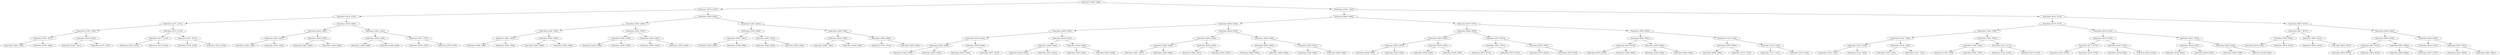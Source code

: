 digraph G{
1292353677 [label="Node{data=[5309, 5309]}"]
1292353677 -> 501606722
501606722 [label="Node{data=[2579, 2579]}"]
501606722 -> 277434670
277434670 [label="Node{data=[2279, 2279]}"]
277434670 -> 1105616311
1105616311 [label="Node{data=[2271, 2271]}"]
1105616311 -> 840367790
840367790 [label="Node{data=[1704, 1704]}"]
840367790 -> 9158231
9158231 [label="Node{data=[1067, 1067]}"]
9158231 -> 1515294537
1515294537 [label="Node{data=[1060, 1060]}"]
9158231 -> 690580049
690580049 [label="Node{data=[1088, 1088]}"]
840367790 -> 751764052
751764052 [label="Node{data=[2253, 2253]}"]
751764052 -> 1902868636
1902868636 [label="Node{data=[2221, 2221]}"]
751764052 -> 664177215
664177215 [label="Node{data=[2270, 2270]}"]
1105616311 -> 1167005566
1167005566 [label="Node{data=[2275, 2275]}"]
1167005566 -> 285630521
285630521 [label="Node{data=[2273, 2273]}"]
285630521 -> 990074141
990074141 [label="Node{data=[2272, 2272]}"]
285630521 -> 676853552
676853552 [label="Node{data=[2274, 2274]}"]
1167005566 -> 358490531
358490531 [label="Node{data=[2277, 2277]}"]
358490531 -> 930843801
930843801 [label="Node{data=[2276, 2276]}"]
358490531 -> 376544470
376544470 [label="Node{data=[2278, 2278]}"]
277434670 -> 17307487
17307487 [label="Node{data=[2287, 2287]}"]
17307487 -> 1707048420
1707048420 [label="Node{data=[2283, 2283]}"]
1707048420 -> 239811214
239811214 [label="Node{data=[2281, 2281]}"]
239811214 -> 348553405
348553405 [label="Node{data=[2280, 2280]}"]
239811214 -> 1429594005
1429594005 [label="Node{data=[2282, 2282]}"]
1707048420 -> 1266407562
1266407562 [label="Node{data=[2285, 2285]}"]
1266407562 -> 481494049
481494049 [label="Node{data=[2284, 2284]}"]
1266407562 -> 1011919970
1011919970 [label="Node{data=[2286, 2286]}"]
17307487 -> 1197610250
1197610250 [label="Node{data=[2291, 2291]}"]
1197610250 -> 1380465380
1380465380 [label="Node{data=[2289, 2289]}"]
1380465380 -> 1449045632
1449045632 [label="Node{data=[2288, 2288]}"]
1380465380 -> 1876179861
1876179861 [label="Node{data=[2290, 2290]}"]
1197610250 -> 952744224
952744224 [label="Node{data=[2577, 2577]}"]
952744224 -> 725953479
725953479 [label="Node{data=[2576, 2576]}"]
952744224 -> 139246209
139246209 [label="Node{data=[2578, 2578]}"]
501606722 -> 1183461518
1183461518 [label="Node{data=[2595, 2595]}"]
1183461518 -> 863994310
863994310 [label="Node{data=[2587, 2587]}"]
863994310 -> 837197693
837197693 [label="Node{data=[2583, 2583]}"]
837197693 -> 1553183602
1553183602 [label="Node{data=[2581, 2581]}"]
1553183602 -> 1267394094
1267394094 [label="Node{data=[2580, 2580]}"]
1553183602 -> 78921512
78921512 [label="Node{data=[2582, 2582]}"]
837197693 -> 28067252
28067252 [label="Node{data=[2585, 2585]}"]
28067252 -> 1088782032
1088782032 [label="Node{data=[2584, 2584]}"]
28067252 -> 1556237172
1556237172 [label="Node{data=[2586, 2586]}"]
863994310 -> 2041213627
2041213627 [label="Node{data=[2591, 2591]}"]
2041213627 -> 449321439
449321439 [label="Node{data=[2589, 2589]}"]
449321439 -> 1899030440
1899030440 [label="Node{data=[2588, 2588]}"]
449321439 -> 1072143121
1072143121 [label="Node{data=[2590, 2590]}"]
2041213627 -> 368183804
368183804 [label="Node{data=[2593, 2593]}"]
368183804 -> 1328475260
1328475260 [label="Node{data=[2592, 2592]}"]
368183804 -> 970284950
970284950 [label="Node{data=[2594, 2594]}"]
1183461518 -> 988378286
988378286 [label="Node{data=[2603, 2603]}"]
988378286 -> 1070671846
1070671846 [label="Node{data=[2599, 2599]}"]
1070671846 -> 119828844
119828844 [label="Node{data=[2597, 2597]}"]
119828844 -> 345946097
345946097 [label="Node{data=[2596, 2596]}"]
119828844 -> 1705242056
1705242056 [label="Node{data=[2598, 2598]}"]
1070671846 -> 1400572045
1400572045 [label="Node{data=[2601, 2601]}"]
1400572045 -> 2012261535
2012261535 [label="Node{data=[2600, 2600]}"]
1400572045 -> 380677295
380677295 [label="Node{data=[2602, 2602]}"]
988378286 -> 1820843548
1820843548 [label="Node{data=[3200, 3200]}"]
1820843548 -> 1739820129
1739820129 [label="Node{data=[2605, 2605]}"]
1739820129 -> 357908572
357908572 [label="Node{data=[2604, 2604]}"]
1739820129 -> 110314381
110314381 [label="Node{data=[2606, 2606]}"]
1820843548 -> 1421216381
1421216381 [label="Node{data=[4659, 4659]}"]
1421216381 -> 798839822
798839822 [label="Node{data=[3781, 3781]}"]
1421216381 -> 276149761
276149761 [label="Node{data=[4950, 4950]}"]
1292353677 -> 208015529
208015529 [label="Node{data=[7220, 7220]}"]
208015529 -> 1751582394
1751582394 [label="Node{data=[6499, 6499]}"]
1751582394 -> 757011100
757011100 [label="Node{data=[6446, 6446]}"]
757011100 -> 275213440
275213440 [label="Node{data=[6438, 6438]}"]
275213440 -> 741918077
741918077 [label="Node{data=[6434, 6434]}"]
741918077 -> 2084193430
2084193430 [label="Node{data=[6266, 6266]}"]
2084193430 -> 694432383
694432383 [label="Node{data=[5449, 5449]}"]
2084193430 -> 46942399
46942399 [label="Node{data=[6433, 6433]}"]
741918077 -> 1748334262
1748334262 [label="Node{data=[6436, 6436]}"]
1748334262 -> 1183154642
1183154642 [label="Node{data=[6435, 6435]}"]
1748334262 -> 1325053111
1325053111 [label="Node{data=[6437, 6437]}"]
275213440 -> 773035111
773035111 [label="Node{data=[6442, 6442]}"]
773035111 -> 1842399189
1842399189 [label="Node{data=[6440, 6440]}"]
1842399189 -> 120668332
120668332 [label="Node{data=[6439, 6439]}"]
1842399189 -> 477430769
477430769 [label="Node{data=[6441, 6441]}"]
773035111 -> 787942580
787942580 [label="Node{data=[6444, 6444]}"]
787942580 -> 1165138128
1165138128 [label="Node{data=[6443, 6443]}"]
787942580 -> 1212912882
1212912882 [label="Node{data=[6445, 6445]}"]
757011100 -> 2081778817
2081778817 [label="Node{data=[6454, 6454]}"]
2081778817 -> 1787907355
1787907355 [label="Node{data=[6450, 6450]}"]
1787907355 -> 997522561
997522561 [label="Node{data=[6448, 6448]}"]
997522561 -> 789316377
789316377 [label="Node{data=[6447, 6447]}"]
997522561 -> 2016023325
2016023325 [label="Node{data=[6449, 6449]}"]
1787907355 -> 414412950
414412950 [label="Node{data=[6452, 6452]}"]
414412950 -> 71243765
71243765 [label="Node{data=[6451, 6451]}"]
414412950 -> 1264896160
1264896160 [label="Node{data=[6453, 6453]}"]
2081778817 -> 1677625386
1677625386 [label="Node{data=[6495, 6495]}"]
1677625386 -> 1615491843
1615491843 [label="Node{data=[6493, 6493]}"]
1615491843 -> 473321536
473321536 [label="Node{data=[6492, 6492]}"]
1615491843 -> 1903868590
1903868590 [label="Node{data=[6494, 6494]}"]
1677625386 -> 1716704115
1716704115 [label="Node{data=[6497, 6497]}"]
1716704115 -> 1429436113
1429436113 [label="Node{data=[6496, 6496]}"]
1716704115 -> 2066323559
2066323559 [label="Node{data=[6498, 6498]}"]
1751582394 -> 1596121702
1596121702 [label="Node{data=[6577, 6577]}"]
1596121702 -> 798714810
798714810 [label="Node{data=[6569, 6569]}"]
798714810 -> 1641026918
1641026918 [label="Node{data=[6503, 6503]}"]
1641026918 -> 1452098459
1452098459 [label="Node{data=[6501, 6501]}"]
1452098459 -> 519351038
519351038 [label="Node{data=[6500, 6500]}"]
1452098459 -> 1791415329
1791415329 [label="Node{data=[6502, 6502]}"]
1641026918 -> 199006010
199006010 [label="Node{data=[6505, 6505]}"]
199006010 -> 930188353
930188353 [label="Node{data=[6504, 6504]}"]
199006010 -> 208233227
208233227 [label="Node{data=[6539, 6539]}"]
798714810 -> 1355995515
1355995515 [label="Node{data=[6573, 6573]}"]
1355995515 -> 1071178012
1071178012 [label="Node{data=[6571, 6571]}"]
1071178012 -> 82862370
82862370 [label="Node{data=[6570, 6570]}"]
1071178012 -> 1137064844
1137064844 [label="Node{data=[6572, 6572]}"]
1355995515 -> 93928334
93928334 [label="Node{data=[6575, 6575]}"]
93928334 -> 2100427296
2100427296 [label="Node{data=[6574, 6574]}"]
93928334 -> 2060414421
2060414421 [label="Node{data=[6576, 6576]}"]
1596121702 -> 136786779
136786779 [label="Node{data=[6585, 6585]}"]
136786779 -> 1143880858
1143880858 [label="Node{data=[6581, 6581]}"]
1143880858 -> 918302405
918302405 [label="Node{data=[6579, 6579]}"]
918302405 -> 932989954
932989954 [label="Node{data=[6578, 6578]}"]
918302405 -> 101715009
101715009 [label="Node{data=[6580, 6580]}"]
1143880858 -> 871316213
871316213 [label="Node{data=[6583, 6583]}"]
871316213 -> 1693638731
1693638731 [label="Node{data=[6582, 6582]}"]
871316213 -> 828066955
828066955 [label="Node{data=[6584, 6584]}"]
136786779 -> 925842661
925842661 [label="Node{data=[7216, 7216]}"]
925842661 -> 2111672423
2111672423 [label="Node{data=[6587, 6587]}"]
2111672423 -> 249481007
249481007 [label="Node{data=[6586, 6586]}"]
2111672423 -> 1695214955
1695214955 [label="Node{data=[7215, 7215]}"]
925842661 -> 730606907
730606907 [label="Node{data=[7218, 7218]}"]
730606907 -> 985910917
985910917 [label="Node{data=[7217, 7217]}"]
730606907 -> 1121747277
1121747277 [label="Node{data=[7219, 7219]}"]
208015529 -> 1880055240
1880055240 [label="Node{data=[8191, 8191]}"]
1880055240 -> 975196935
975196935 [label="Node{data=[8175, 8175]}"]
975196935 -> 506660128
506660128 [label="Node{data=[7228, 7228]}"]
506660128 -> 943925570
943925570 [label="Node{data=[7224, 7224]}"]
943925570 -> 841536159
841536159 [label="Node{data=[7222, 7222]}"]
841536159 -> 178788278
178788278 [label="Node{data=[7221, 7221]}"]
841536159 -> 213129670
213129670 [label="Node{data=[7223, 7223]}"]
943925570 -> 765212715
765212715 [label="Node{data=[7226, 7226]}"]
765212715 -> 1507113773
1507113773 [label="Node{data=[7225, 7225]}"]
765212715 -> 319488518
319488518 [label="Node{data=[7227, 7227]}"]
506660128 -> 1063076744
1063076744 [label="Node{data=[7952, 7952]}"]
1063076744 -> 1934387496
1934387496 [label="Node{data=[7840, 7840]}"]
1934387496 -> 264087999
264087999 [label="Node{data=[7255, 7255]}"]
1934387496 -> 1148027260
1148027260 [label="Node{data=[7945, 7945]}"]
1063076744 -> 293198714
293198714 [label="Node{data=[8173, 8173]}"]
293198714 -> 32302420
32302420 [label="Node{data=[8143, 8143]}"]
293198714 -> 1677608071
1677608071 [label="Node{data=[8174, 8174]}"]
975196935 -> 1261461477
1261461477 [label="Node{data=[8183, 8183]}"]
1261461477 -> 349044722
349044722 [label="Node{data=[8179, 8179]}"]
349044722 -> 1919778426
1919778426 [label="Node{data=[8177, 8177]}"]
1919778426 -> 1671878348
1671878348 [label="Node{data=[8176, 8176]}"]
1919778426 -> 715153962
715153962 [label="Node{data=[8178, 8178]}"]
349044722 -> 1374235363
1374235363 [label="Node{data=[8181, 8181]}"]
1374235363 -> 1215168522
1215168522 [label="Node{data=[8180, 8180]}"]
1374235363 -> 489406333
489406333 [label="Node{data=[8182, 8182]}"]
1261461477 -> 875769792
875769792 [label="Node{data=[8187, 8187]}"]
875769792 -> 739616151
739616151 [label="Node{data=[8185, 8185]}"]
739616151 -> 348360271
348360271 [label="Node{data=[8184, 8184]}"]
739616151 -> 1423117309
1423117309 [label="Node{data=[8186, 8186]}"]
875769792 -> 2033415048
2033415048 [label="Node{data=[8189, 8189]}"]
2033415048 -> 2014009380
2014009380 [label="Node{data=[8188, 8188]}"]
2033415048 -> 1890717852
1890717852 [label="Node{data=[8190, 8190]}"]
1880055240 -> 1014133140
1014133140 [label="Node{data=[8675, 8675]}"]
1014133140 -> 1581247137
1581247137 [label="Node{data=[8671, 8671]}"]
1581247137 -> 2094482234
2094482234 [label="Node{data=[8595, 8595]}"]
2094482234 -> 469867212
469867212 [label="Node{data=[8192, 8192]}"]
2094482234 -> 860927497
860927497 [label="Node{data=[8670, 8670]}"]
1581247137 -> 303769632
303769632 [label="Node{data=[8673, 8673]}"]
303769632 -> 1418946506
1418946506 [label="Node{data=[8672, 8672]}"]
303769632 -> 1146376302
1146376302 [label="Node{data=[8674, 8674]}"]
1014133140 -> 1921144339
1921144339 [label="Node{data=[9200, 9200]}"]
1921144339 -> 965950027
965950027 [label="Node{data=[8679, 8679]}"]
965950027 -> 1987164036
1987164036 [label="Node{data=[8677, 8677]}"]
1987164036 -> 281042436
281042436 [label="Node{data=[8676, 8676]}"]
1987164036 -> 1880273089
1880273089 [label="Node{data=[8678, 8678]}"]
965950027 -> 1349754346
1349754346 [label="Node{data=[8681, 8681]}"]
1349754346 -> 734383607
734383607 [label="Node{data=[8680, 8680]}"]
1349754346 -> 963086069
963086069 [label="Node{data=[8727, 8727]}"]
1921144339 -> 1544994208
1544994208 [label="Node{data=[9202, 9202]}"]
1544994208 -> 273082117
273082117 [label="Node{data=[9201, 9201]}"]
1544994208 -> 367602319
367602319 [label="Node{data=[9357, 9357]}"]
367602319 -> 272385769
272385769 [label="Node{data=[9203, 9203]}"]
367602319 -> 2033058547
2033058547 [label="Node{data=[9681, 9681]}"]
}